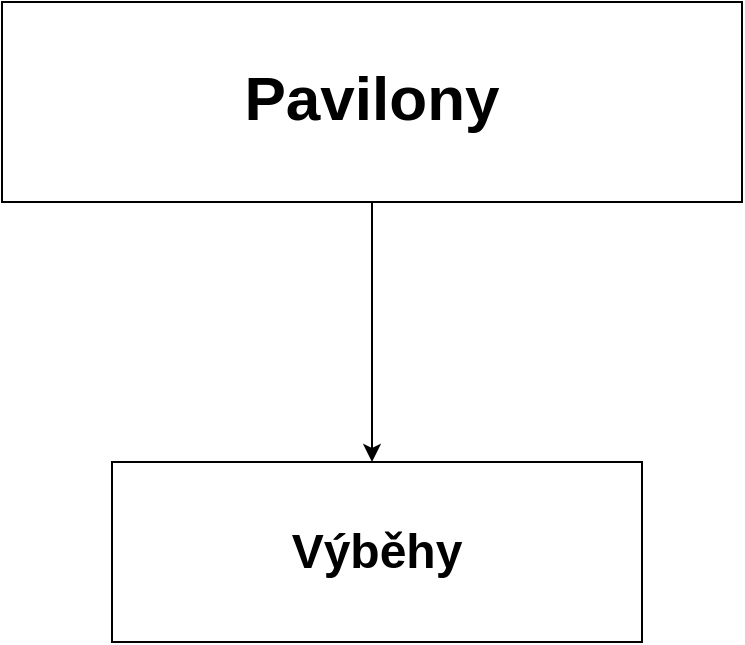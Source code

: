 <mxfile version="24.7.17">
  <diagram name="Stránka-1" id="CAoNn_qPmIlFXC84ZMjt">
    <mxGraphModel dx="1434" dy="818" grid="1" gridSize="10" guides="1" tooltips="1" connect="1" arrows="1" fold="1" page="1" pageScale="1" pageWidth="827" pageHeight="1169" math="0" shadow="0">
      <root>
        <mxCell id="0" />
        <mxCell id="1" parent="0" />
        <mxCell id="KslFYSPMrBS0eJ-jhUQJ-3" style="edgeStyle=orthogonalEdgeStyle;rounded=0;orthogonalLoop=1;jettySize=auto;html=1;exitX=0.5;exitY=1;exitDx=0;exitDy=0;endArrow=classic;endFill=1;jumpSize=6;" edge="1" parent="1" source="KslFYSPMrBS0eJ-jhUQJ-2">
          <mxGeometry relative="1" as="geometry">
            <mxPoint x="395" y="320" as="targetPoint" />
          </mxGeometry>
        </mxCell>
        <mxCell id="KslFYSPMrBS0eJ-jhUQJ-2" value="&lt;h1 style=&quot;line-height: 120%;&quot;&gt;&lt;font style=&quot;font-size: 31px;&quot;&gt;Pavilony&lt;/font&gt;&lt;/h1&gt;" style="rounded=0;whiteSpace=wrap;html=1;" vertex="1" parent="1">
          <mxGeometry x="210" y="90" width="370" height="100" as="geometry" />
        </mxCell>
        <mxCell id="KslFYSPMrBS0eJ-jhUQJ-4" value="&lt;h1&gt;Výběhy&lt;/h1&gt;" style="rounded=0;whiteSpace=wrap;html=1;" vertex="1" parent="1">
          <mxGeometry x="265" y="320" width="265" height="90" as="geometry" />
        </mxCell>
      </root>
    </mxGraphModel>
  </diagram>
</mxfile>
